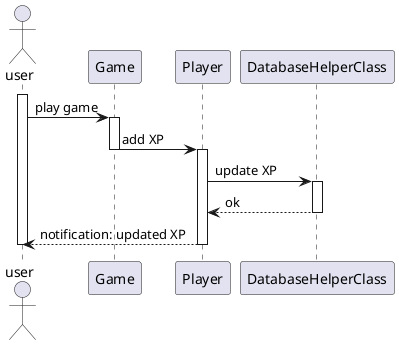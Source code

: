 @startuml
actor user

participant Game as G
participant Player as U
participant DatabaseHelperClass as db

activate user

                user -> G: play game
                activate G
         

                G -> U: add XP
deactivate G
                activate U
                        U -> db: update XP
                        activate db
                                db --> U: ok
                                deactivate db
'                        U --> G: ok
U --> user: notification: updated XP
deactivate user
                        deactivate U
@enduml
